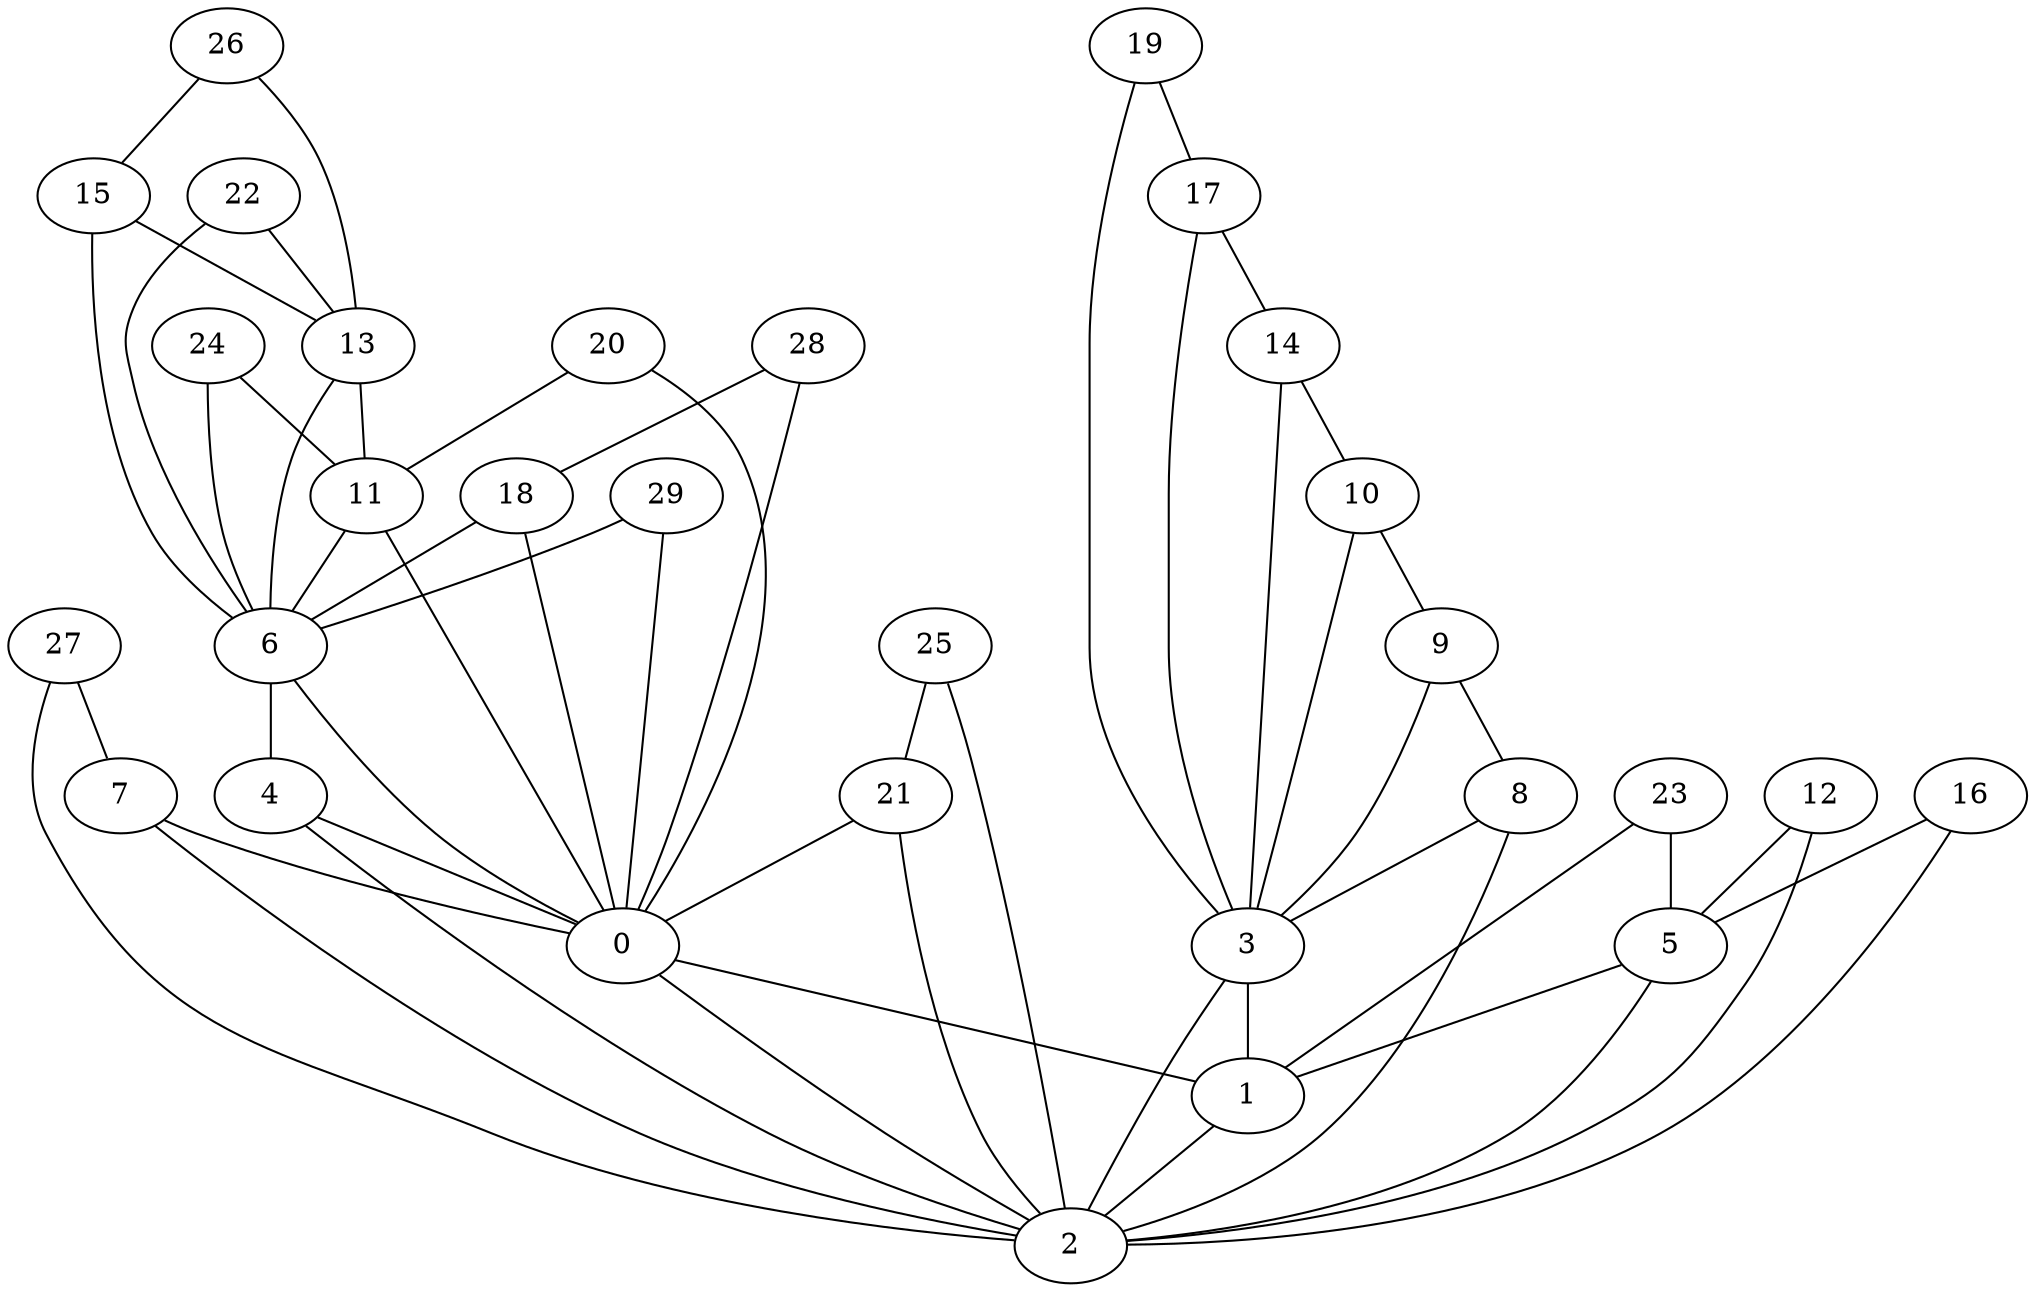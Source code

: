 graph G {
  0;
  1;
  2;
  3;
  4;
  5;
  6;
  7;
  8;
  9;
  10;
  11;
  12;
  13;
  14;
  15;
  16;
  17;
  18;
  19;
  20;
  21;
  22;
  23;
  24;
  25;
  26;
  27;
  28;
  29;
   0 -- 1;
   1 -- 2;
   2 -- 0;
   3 -- 1;
   3 -- 2;
   4 -- 2;
   4 -- 0;
   5 -- 1;
   5 -- 2;
   6 -- 4;
   6 -- 0;
   7 -- 2;
   7 -- 0;
   8 -- 3;
   8 -- 2;
   9 -- 8;
   9 -- 3;
   10 -- 9;
   10 -- 3;
   11 -- 6;
   11 -- 0;
   12 -- 5;
   12 -- 2;
   13 -- 11;
   13 -- 6;
   14 -- 10;
   14 -- 3;
   15 -- 13;
   15 -- 6;
   16 -- 5;
   16 -- 2;
   17 -- 14;
   17 -- 3;
   18 -- 6;
   18 -- 0;
   19 -- 17;
   19 -- 3;
   20 -- 11;
   20 -- 0;
   21 -- 2;
   21 -- 0;
   22 -- 13;
   22 -- 6;
   23 -- 5;
   23 -- 1;
   24 -- 11;
   24 -- 6;
   25 -- 21;
   25 -- 2;
   26 -- 15;
   26 -- 13;
   27 -- 7;
   27 -- 2;
   28 -- 18;
   28 -- 0;
   29 -- 6;
   29 -- 0;
}
